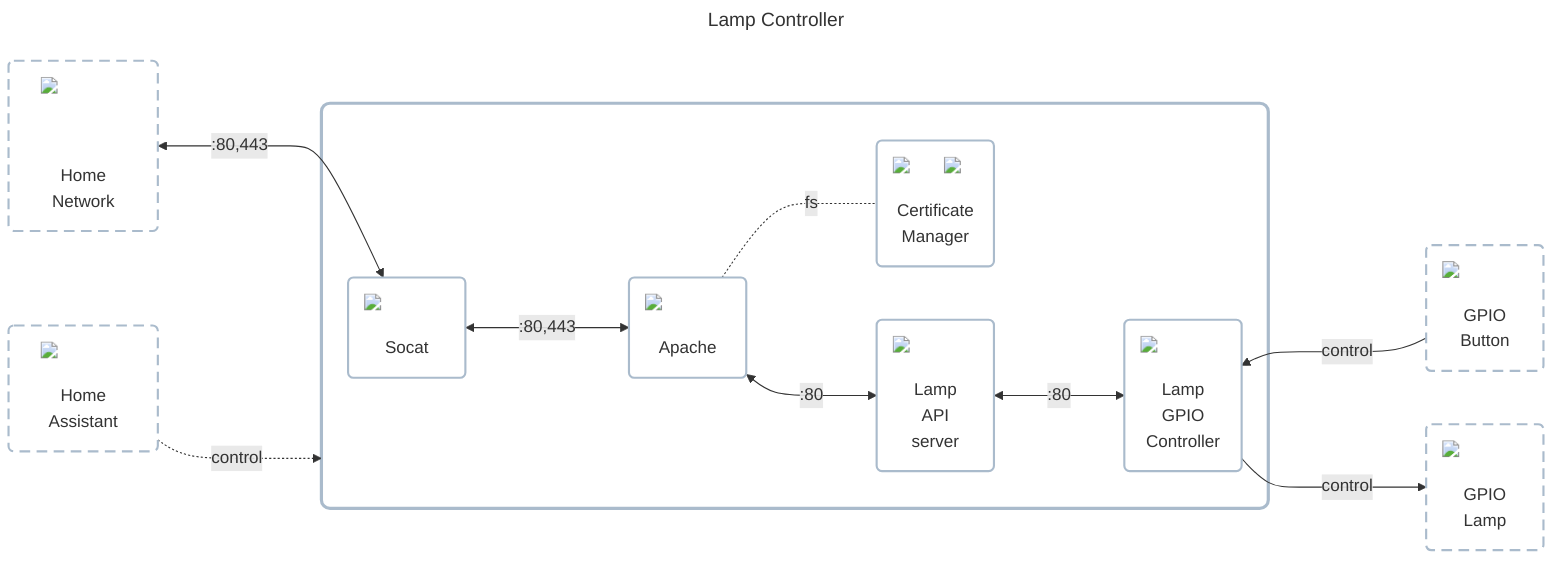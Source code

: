 ---
title: Lamp Controller
---

flowchart LR
    classDef cluster fill:#ffffff00,stroke:#aabbccff,stroke-width:3px,rx:8px,ry:8px;
    classDef node fill:#ffffff00,stroke:#aabbccff,stroke-width:2px,rx:5px,ry:5px;
    classDef dashed_border stroke-dasharray:10 6;

    home_network["<div style='position:relative;width:80px;height:80px;margin:0 auto;margin-bottom:0.1em'><img src='../../../../icons/network.png' style='min-width:80px;max-width:80px' /></div>Home<br />Network"]
    class home_network dashed_border
    home_assistant["<img src='../../../../icons/home-assistant.png' style='min-width:80px;max-width:80px' /><br />Home<br />Assistant"]
    class home_assistant dashed_border

    subgraph app_wrapper[" "]
        socket_proxy("<img src='../../../../icons/ingress.png' style='min-width:80px;max-width:80px' /><br />Socat")
        http_proxy("<img src='../../../../icons/apache.png' style='min-width:80px;max-width:80px' /><br />Apache")
        certificate_manager("<img src='../../../../icons/cronjob.png' style='min-width:32px;max-width:32px;position:absolute;top:0;right:0' /><img src='../../../../icons/lets-encrypt.png' style='min-width:80px;max-width:80px' /><br />Certificate<br />Manager")
        lamp_network_server("<img src='../../../../icons/placeholder.png' style='min-width:80px;max-width:80px' /><br />Lamp<br />API<br />server")
        lamp_hardware_controller("<img src='../../../../icons/placeholder.png' style='min-width:80px;max-width:80px' /><br />Lamp<br />GPIO<br />Controller")

        socket_proxy <--->|:80,443| http_proxy <--->|:80| lamp_network_server <--->|:80| lamp_hardware_controller
        http_proxy -..-|fs| certificate_manager
    end

    gpio_button("<img src='../../../../icons/button.png' style='min-width:80px;max-width:80px' /><br />GPIO<br />Button")
    class gpio_button dashed_border
    gpio_lamp("<img src='../../../../icons/lightbulb.png' style='min-width:80px;max-width:80px' /><br />GPIO<br />Lamp")
    class gpio_lamp dashed_border

    lamp_hardware_controller ~~~ gpio_button --->|control| lamp_hardware_controller
    lamp_hardware_controller --->|control| gpio_lamp

    home_network <--->|:80,443| socket_proxy
    home_assistant ~~~ socket_proxy
    home_assistant -..->|control| app_wrapper